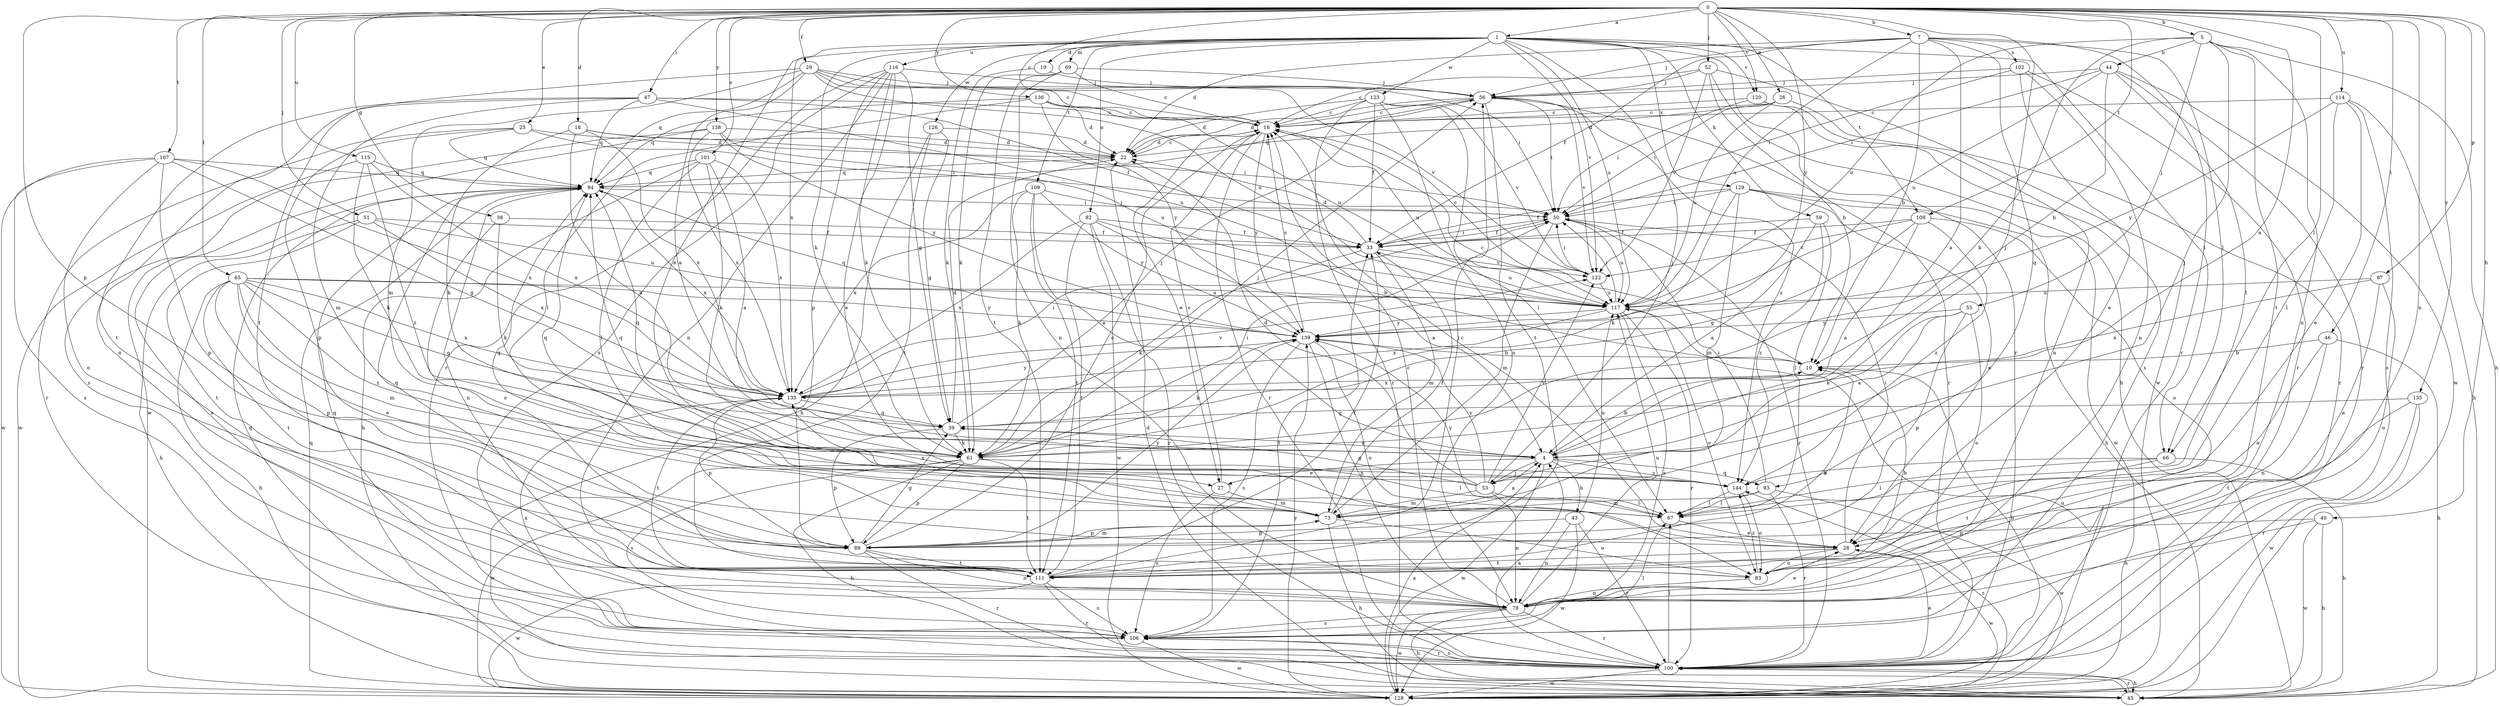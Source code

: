 strict digraph  {
0;
1;
4;
5;
7;
10;
16;
18;
19;
22;
25;
26;
27;
28;
29;
33;
38;
39;
40;
43;
44;
45;
46;
47;
50;
51;
52;
53;
55;
56;
59;
61;
65;
66;
67;
69;
73;
78;
82;
83;
87;
89;
93;
94;
100;
101;
102;
106;
107;
108;
109;
111;
114;
115;
116;
117;
120;
122;
123;
126;
128;
129;
133;
135;
136;
138;
139;
144;
0 -> 1  [label=a];
0 -> 4  [label=a];
0 -> 5  [label=b];
0 -> 7  [label=b];
0 -> 16  [label=c];
0 -> 18  [label=d];
0 -> 25  [label=e];
0 -> 26  [label=e];
0 -> 29  [label=f];
0 -> 38  [label=g];
0 -> 40  [label=h];
0 -> 46  [label=i];
0 -> 47  [label=i];
0 -> 51  [label=j];
0 -> 52  [label=j];
0 -> 53  [label=j];
0 -> 65  [label=l];
0 -> 66  [label=l];
0 -> 78  [label=n];
0 -> 87  [label=p];
0 -> 89  [label=p];
0 -> 101  [label=s];
0 -> 107  [label=t];
0 -> 108  [label=t];
0 -> 114  [label=u];
0 -> 115  [label=u];
0 -> 120  [label=v];
0 -> 135  [label=y];
0 -> 136  [label=y];
0 -> 138  [label=y];
0 -> 139  [label=y];
1 -> 19  [label=d];
1 -> 27  [label=e];
1 -> 53  [label=j];
1 -> 59  [label=k];
1 -> 61  [label=k];
1 -> 66  [label=l];
1 -> 69  [label=m];
1 -> 82  [label=o];
1 -> 100  [label=r];
1 -> 108  [label=t];
1 -> 109  [label=t];
1 -> 116  [label=u];
1 -> 117  [label=u];
1 -> 120  [label=v];
1 -> 122  [label=v];
1 -> 123  [label=w];
1 -> 126  [label=w];
1 -> 129  [label=x];
1 -> 133  [label=x];
4 -> 10  [label=b];
4 -> 27  [label=e];
4 -> 43  [label=h];
4 -> 53  [label=j];
4 -> 93  [label=q];
4 -> 128  [label=w];
4 -> 144  [label=z];
5 -> 44  [label=h];
5 -> 45  [label=h];
5 -> 53  [label=j];
5 -> 55  [label=j];
5 -> 61  [label=k];
5 -> 78  [label=n];
5 -> 111  [label=t];
5 -> 117  [label=u];
7 -> 4  [label=a];
7 -> 10  [label=b];
7 -> 22  [label=d];
7 -> 33  [label=f];
7 -> 56  [label=j];
7 -> 66  [label=l];
7 -> 93  [label=q];
7 -> 100  [label=r];
7 -> 102  [label=s];
7 -> 117  [label=u];
10 -> 16  [label=c];
10 -> 133  [label=x];
16 -> 22  [label=d];
16 -> 27  [label=e];
16 -> 100  [label=r];
16 -> 117  [label=u];
16 -> 139  [label=y];
18 -> 4  [label=a];
18 -> 22  [label=d];
18 -> 50  [label=i];
18 -> 61  [label=k];
18 -> 133  [label=x];
19 -> 56  [label=j];
19 -> 61  [label=k];
22 -> 16  [label=c];
22 -> 94  [label=q];
25 -> 22  [label=d];
25 -> 50  [label=i];
25 -> 89  [label=p];
25 -> 94  [label=q];
25 -> 100  [label=r];
26 -> 16  [label=c];
26 -> 22  [label=d];
26 -> 50  [label=i];
26 -> 100  [label=r];
26 -> 117  [label=u];
27 -> 16  [label=c];
27 -> 73  [label=m];
27 -> 106  [label=s];
28 -> 16  [label=c];
28 -> 50  [label=i];
28 -> 83  [label=o];
28 -> 111  [label=t];
28 -> 128  [label=w];
29 -> 4  [label=a];
29 -> 16  [label=c];
29 -> 50  [label=i];
29 -> 56  [label=j];
29 -> 73  [label=m];
29 -> 94  [label=q];
29 -> 111  [label=t];
29 -> 117  [label=u];
29 -> 122  [label=v];
33 -> 22  [label=d];
33 -> 50  [label=i];
33 -> 61  [label=k];
33 -> 73  [label=m];
33 -> 117  [label=u];
33 -> 122  [label=v];
38 -> 33  [label=f];
38 -> 61  [label=k];
38 -> 83  [label=o];
39 -> 4  [label=a];
39 -> 22  [label=d];
39 -> 56  [label=j];
39 -> 61  [label=k];
39 -> 89  [label=p];
40 -> 45  [label=h];
40 -> 78  [label=n];
40 -> 89  [label=p];
40 -> 128  [label=w];
43 -> 78  [label=n];
43 -> 89  [label=p];
43 -> 100  [label=r];
43 -> 117  [label=u];
43 -> 128  [label=w];
44 -> 10  [label=b];
44 -> 50  [label=i];
44 -> 56  [label=j];
44 -> 67  [label=l];
44 -> 100  [label=r];
44 -> 117  [label=u];
44 -> 128  [label=w];
45 -> 22  [label=d];
45 -> 100  [label=r];
46 -> 10  [label=b];
46 -> 28  [label=e];
46 -> 45  [label=h];
46 -> 78  [label=n];
47 -> 16  [label=c];
47 -> 33  [label=f];
47 -> 73  [label=m];
47 -> 78  [label=n];
47 -> 94  [label=q];
47 -> 111  [label=t];
47 -> 117  [label=u];
50 -> 33  [label=f];
50 -> 73  [label=m];
50 -> 100  [label=r];
50 -> 117  [label=u];
51 -> 33  [label=f];
51 -> 45  [label=h];
51 -> 111  [label=t];
51 -> 117  [label=u];
51 -> 133  [label=x];
52 -> 10  [label=b];
52 -> 16  [label=c];
52 -> 45  [label=h];
52 -> 56  [label=j];
52 -> 122  [label=v];
52 -> 128  [label=w];
53 -> 22  [label=d];
53 -> 39  [label=g];
53 -> 67  [label=l];
53 -> 73  [label=m];
53 -> 78  [label=n];
53 -> 94  [label=q];
53 -> 122  [label=v];
53 -> 139  [label=y];
55 -> 4  [label=a];
55 -> 61  [label=k];
55 -> 83  [label=o];
55 -> 89  [label=p];
55 -> 139  [label=y];
56 -> 16  [label=c];
56 -> 22  [label=d];
56 -> 50  [label=i];
56 -> 94  [label=q];
56 -> 100  [label=r];
56 -> 111  [label=t];
56 -> 122  [label=v];
56 -> 144  [label=z];
59 -> 4  [label=a];
59 -> 33  [label=f];
59 -> 67  [label=l];
59 -> 144  [label=z];
61 -> 45  [label=h];
61 -> 50  [label=i];
61 -> 56  [label=j];
61 -> 67  [label=l];
61 -> 89  [label=p];
61 -> 94  [label=q];
61 -> 106  [label=s];
61 -> 111  [label=t];
61 -> 128  [label=w];
65 -> 28  [label=e];
65 -> 39  [label=g];
65 -> 45  [label=h];
65 -> 73  [label=m];
65 -> 89  [label=p];
65 -> 111  [label=t];
65 -> 117  [label=u];
65 -> 133  [label=x];
65 -> 139  [label=y];
65 -> 144  [label=z];
66 -> 45  [label=h];
66 -> 67  [label=l];
66 -> 111  [label=t];
66 -> 144  [label=z];
67 -> 28  [label=e];
67 -> 139  [label=y];
69 -> 16  [label=c];
69 -> 56  [label=j];
69 -> 61  [label=k];
69 -> 78  [label=n];
69 -> 111  [label=t];
73 -> 4  [label=a];
73 -> 33  [label=f];
73 -> 45  [label=h];
73 -> 83  [label=o];
73 -> 89  [label=p];
73 -> 94  [label=q];
73 -> 133  [label=x];
78 -> 16  [label=c];
78 -> 28  [label=e];
78 -> 45  [label=h];
78 -> 100  [label=r];
78 -> 106  [label=s];
78 -> 117  [label=u];
78 -> 128  [label=w];
82 -> 4  [label=a];
82 -> 10  [label=b];
82 -> 33  [label=f];
82 -> 100  [label=r];
82 -> 111  [label=t];
82 -> 128  [label=w];
82 -> 133  [label=x];
83 -> 10  [label=b];
83 -> 78  [label=n];
83 -> 144  [label=z];
87 -> 28  [label=e];
87 -> 83  [label=o];
87 -> 117  [label=u];
87 -> 133  [label=x];
89 -> 16  [label=c];
89 -> 39  [label=g];
89 -> 73  [label=m];
89 -> 78  [label=n];
89 -> 100  [label=r];
89 -> 111  [label=t];
89 -> 139  [label=y];
93 -> 50  [label=i];
93 -> 67  [label=l];
93 -> 73  [label=m];
93 -> 100  [label=r];
93 -> 128  [label=w];
94 -> 50  [label=i];
94 -> 78  [label=n];
94 -> 106  [label=s];
94 -> 133  [label=x];
100 -> 4  [label=a];
100 -> 10  [label=b];
100 -> 28  [label=e];
100 -> 45  [label=h];
100 -> 67  [label=l];
100 -> 94  [label=q];
100 -> 106  [label=s];
100 -> 128  [label=w];
101 -> 4  [label=a];
101 -> 45  [label=h];
101 -> 61  [label=k];
101 -> 67  [label=l];
101 -> 94  [label=q];
101 -> 133  [label=x];
102 -> 28  [label=e];
102 -> 50  [label=i];
102 -> 56  [label=j];
102 -> 78  [label=n];
102 -> 100  [label=r];
106 -> 33  [label=f];
106 -> 67  [label=l];
106 -> 94  [label=q];
106 -> 100  [label=r];
106 -> 128  [label=w];
106 -> 133  [label=x];
107 -> 39  [label=g];
107 -> 83  [label=o];
107 -> 89  [label=p];
107 -> 94  [label=q];
107 -> 106  [label=s];
107 -> 128  [label=w];
107 -> 133  [label=x];
108 -> 4  [label=a];
108 -> 33  [label=f];
108 -> 39  [label=g];
108 -> 83  [label=o];
108 -> 122  [label=v];
108 -> 144  [label=z];
109 -> 4  [label=a];
109 -> 50  [label=i];
109 -> 61  [label=k];
109 -> 111  [label=t];
109 -> 133  [label=x];
109 -> 139  [label=y];
111 -> 10  [label=b];
111 -> 33  [label=f];
111 -> 56  [label=j];
111 -> 94  [label=q];
111 -> 100  [label=r];
111 -> 106  [label=s];
111 -> 128  [label=w];
114 -> 16  [label=c];
114 -> 28  [label=e];
114 -> 45  [label=h];
114 -> 67  [label=l];
114 -> 106  [label=s];
114 -> 139  [label=y];
115 -> 61  [label=k];
115 -> 94  [label=q];
115 -> 128  [label=w];
115 -> 133  [label=x];
115 -> 144  [label=z];
116 -> 28  [label=e];
116 -> 39  [label=g];
116 -> 56  [label=j];
116 -> 61  [label=k];
116 -> 78  [label=n];
116 -> 89  [label=p];
116 -> 100  [label=r];
116 -> 106  [label=s];
117 -> 50  [label=i];
117 -> 83  [label=o];
117 -> 100  [label=r];
117 -> 106  [label=s];
117 -> 133  [label=x];
117 -> 139  [label=y];
120 -> 16  [label=c];
120 -> 50  [label=i];
120 -> 78  [label=n];
120 -> 106  [label=s];
122 -> 16  [label=c];
122 -> 50  [label=i];
122 -> 117  [label=u];
123 -> 16  [label=c];
123 -> 22  [label=d];
123 -> 33  [label=f];
123 -> 67  [label=l];
123 -> 78  [label=n];
123 -> 100  [label=r];
123 -> 122  [label=v];
126 -> 22  [label=d];
126 -> 39  [label=g];
126 -> 45  [label=h];
126 -> 111  [label=t];
128 -> 4  [label=a];
128 -> 94  [label=q];
128 -> 117  [label=u];
128 -> 139  [label=y];
128 -> 144  [label=z];
129 -> 28  [label=e];
129 -> 33  [label=f];
129 -> 45  [label=h];
129 -> 50  [label=i];
129 -> 61  [label=k];
129 -> 73  [label=m];
129 -> 128  [label=w];
133 -> 39  [label=g];
133 -> 50  [label=i];
133 -> 89  [label=p];
133 -> 111  [label=t];
133 -> 122  [label=v];
133 -> 139  [label=y];
135 -> 39  [label=g];
135 -> 100  [label=r];
135 -> 111  [label=t];
135 -> 128  [label=w];
136 -> 16  [label=c];
136 -> 22  [label=d];
136 -> 67  [label=l];
136 -> 94  [label=q];
136 -> 117  [label=u];
136 -> 139  [label=y];
138 -> 22  [label=d];
138 -> 106  [label=s];
138 -> 117  [label=u];
138 -> 128  [label=w];
138 -> 133  [label=x];
138 -> 139  [label=y];
139 -> 10  [label=b];
139 -> 16  [label=c];
139 -> 61  [label=k];
139 -> 78  [label=n];
139 -> 83  [label=o];
139 -> 94  [label=q];
139 -> 106  [label=s];
144 -> 67  [label=l];
144 -> 83  [label=o];
144 -> 94  [label=q];
}
